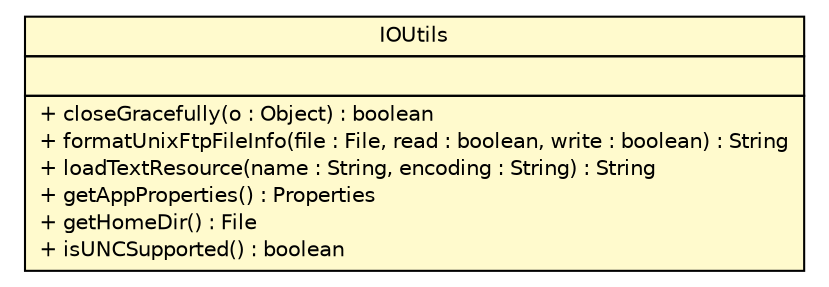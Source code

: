 #!/usr/local/bin/dot
#
# Class diagram 
# Generated by UMLGraph version 5.1 (http://www.umlgraph.org/)
#

digraph G {
	edge [fontname="Helvetica",fontsize=10,labelfontname="Helvetica",labelfontsize=10];
	node [fontname="Helvetica",fontsize=10,shape=plaintext];
	nodesep=0.25;
	ranksep=0.5;
	// com.apporiented.hermesftp.utils.IOUtils
	c16523 [label=<<table title="com.apporiented.hermesftp.utils.IOUtils" border="0" cellborder="1" cellspacing="0" cellpadding="2" port="p" bgcolor="lemonChiffon" href="./IOUtils.html">
		<tr><td><table border="0" cellspacing="0" cellpadding="1">
<tr><td align="center" balign="center"> IOUtils </td></tr>
		</table></td></tr>
		<tr><td><table border="0" cellspacing="0" cellpadding="1">
<tr><td align="left" balign="left">  </td></tr>
		</table></td></tr>
		<tr><td><table border="0" cellspacing="0" cellpadding="1">
<tr><td align="left" balign="left"> + closeGracefully(o : Object) : boolean </td></tr>
<tr><td align="left" balign="left"> + formatUnixFtpFileInfo(file : File, read : boolean, write : boolean) : String </td></tr>
<tr><td align="left" balign="left"> + loadTextResource(name : String, encoding : String) : String </td></tr>
<tr><td align="left" balign="left"> + getAppProperties() : Properties </td></tr>
<tr><td align="left" balign="left"> + getHomeDir() : File </td></tr>
<tr><td align="left" balign="left"> + isUNCSupported() : boolean </td></tr>
		</table></td></tr>
		</table>>, fontname="Helvetica", fontcolor="black", fontsize=10.0];
}

